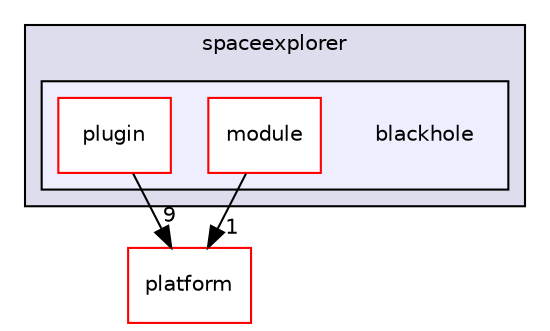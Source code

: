 digraph "spaceexplorer/blackhole" {
  compound=true
  node [ fontsize="10", fontname="Helvetica"];
  edge [ labelfontsize="10", labelfontname="Helvetica"];
  subgraph clusterdir_558244839e447f064ac8186cac004ada {
    graph [ bgcolor="#ddddee", pencolor="black", label="spaceexplorer" fontname="Helvetica", fontsize="10", URL="dir_558244839e447f064ac8186cac004ada.html"]
  subgraph clusterdir_be6f1fc52519dfe8eb5e0fef63ed0fda {
    graph [ bgcolor="#eeeeff", pencolor="black", label="" URL="dir_be6f1fc52519dfe8eb5e0fef63ed0fda.html"];
    dir_be6f1fc52519dfe8eb5e0fef63ed0fda [shape=plaintext label="blackhole"];
  dir_9a14619783a73c8c5c56861c5150f319 [shape=box label="module" fillcolor="white" style="filled" color="red" URL="dir_9a14619783a73c8c5c56861c5150f319.html"];
  dir_a5f4d79ee01d83d0733a25ea29fdee6a [shape=box label="plugin" fillcolor="white" style="filled" color="red" URL="dir_a5f4d79ee01d83d0733a25ea29fdee6a.html"];
  }
  }
  dir_c5a52a81292cf9a5167198f4f346d6d9 [shape=box label="platform" fillcolor="white" style="filled" color="red" URL="dir_c5a52a81292cf9a5167198f4f346d6d9.html"];
  dir_a5f4d79ee01d83d0733a25ea29fdee6a->dir_c5a52a81292cf9a5167198f4f346d6d9 [headlabel="9", labeldistance=1.5 headhref="dir_000096_000059.html"];
  dir_9a14619783a73c8c5c56861c5150f319->dir_c5a52a81292cf9a5167198f4f346d6d9 [headlabel="1", labeldistance=1.5 headhref="dir_000131_000059.html"];
}
